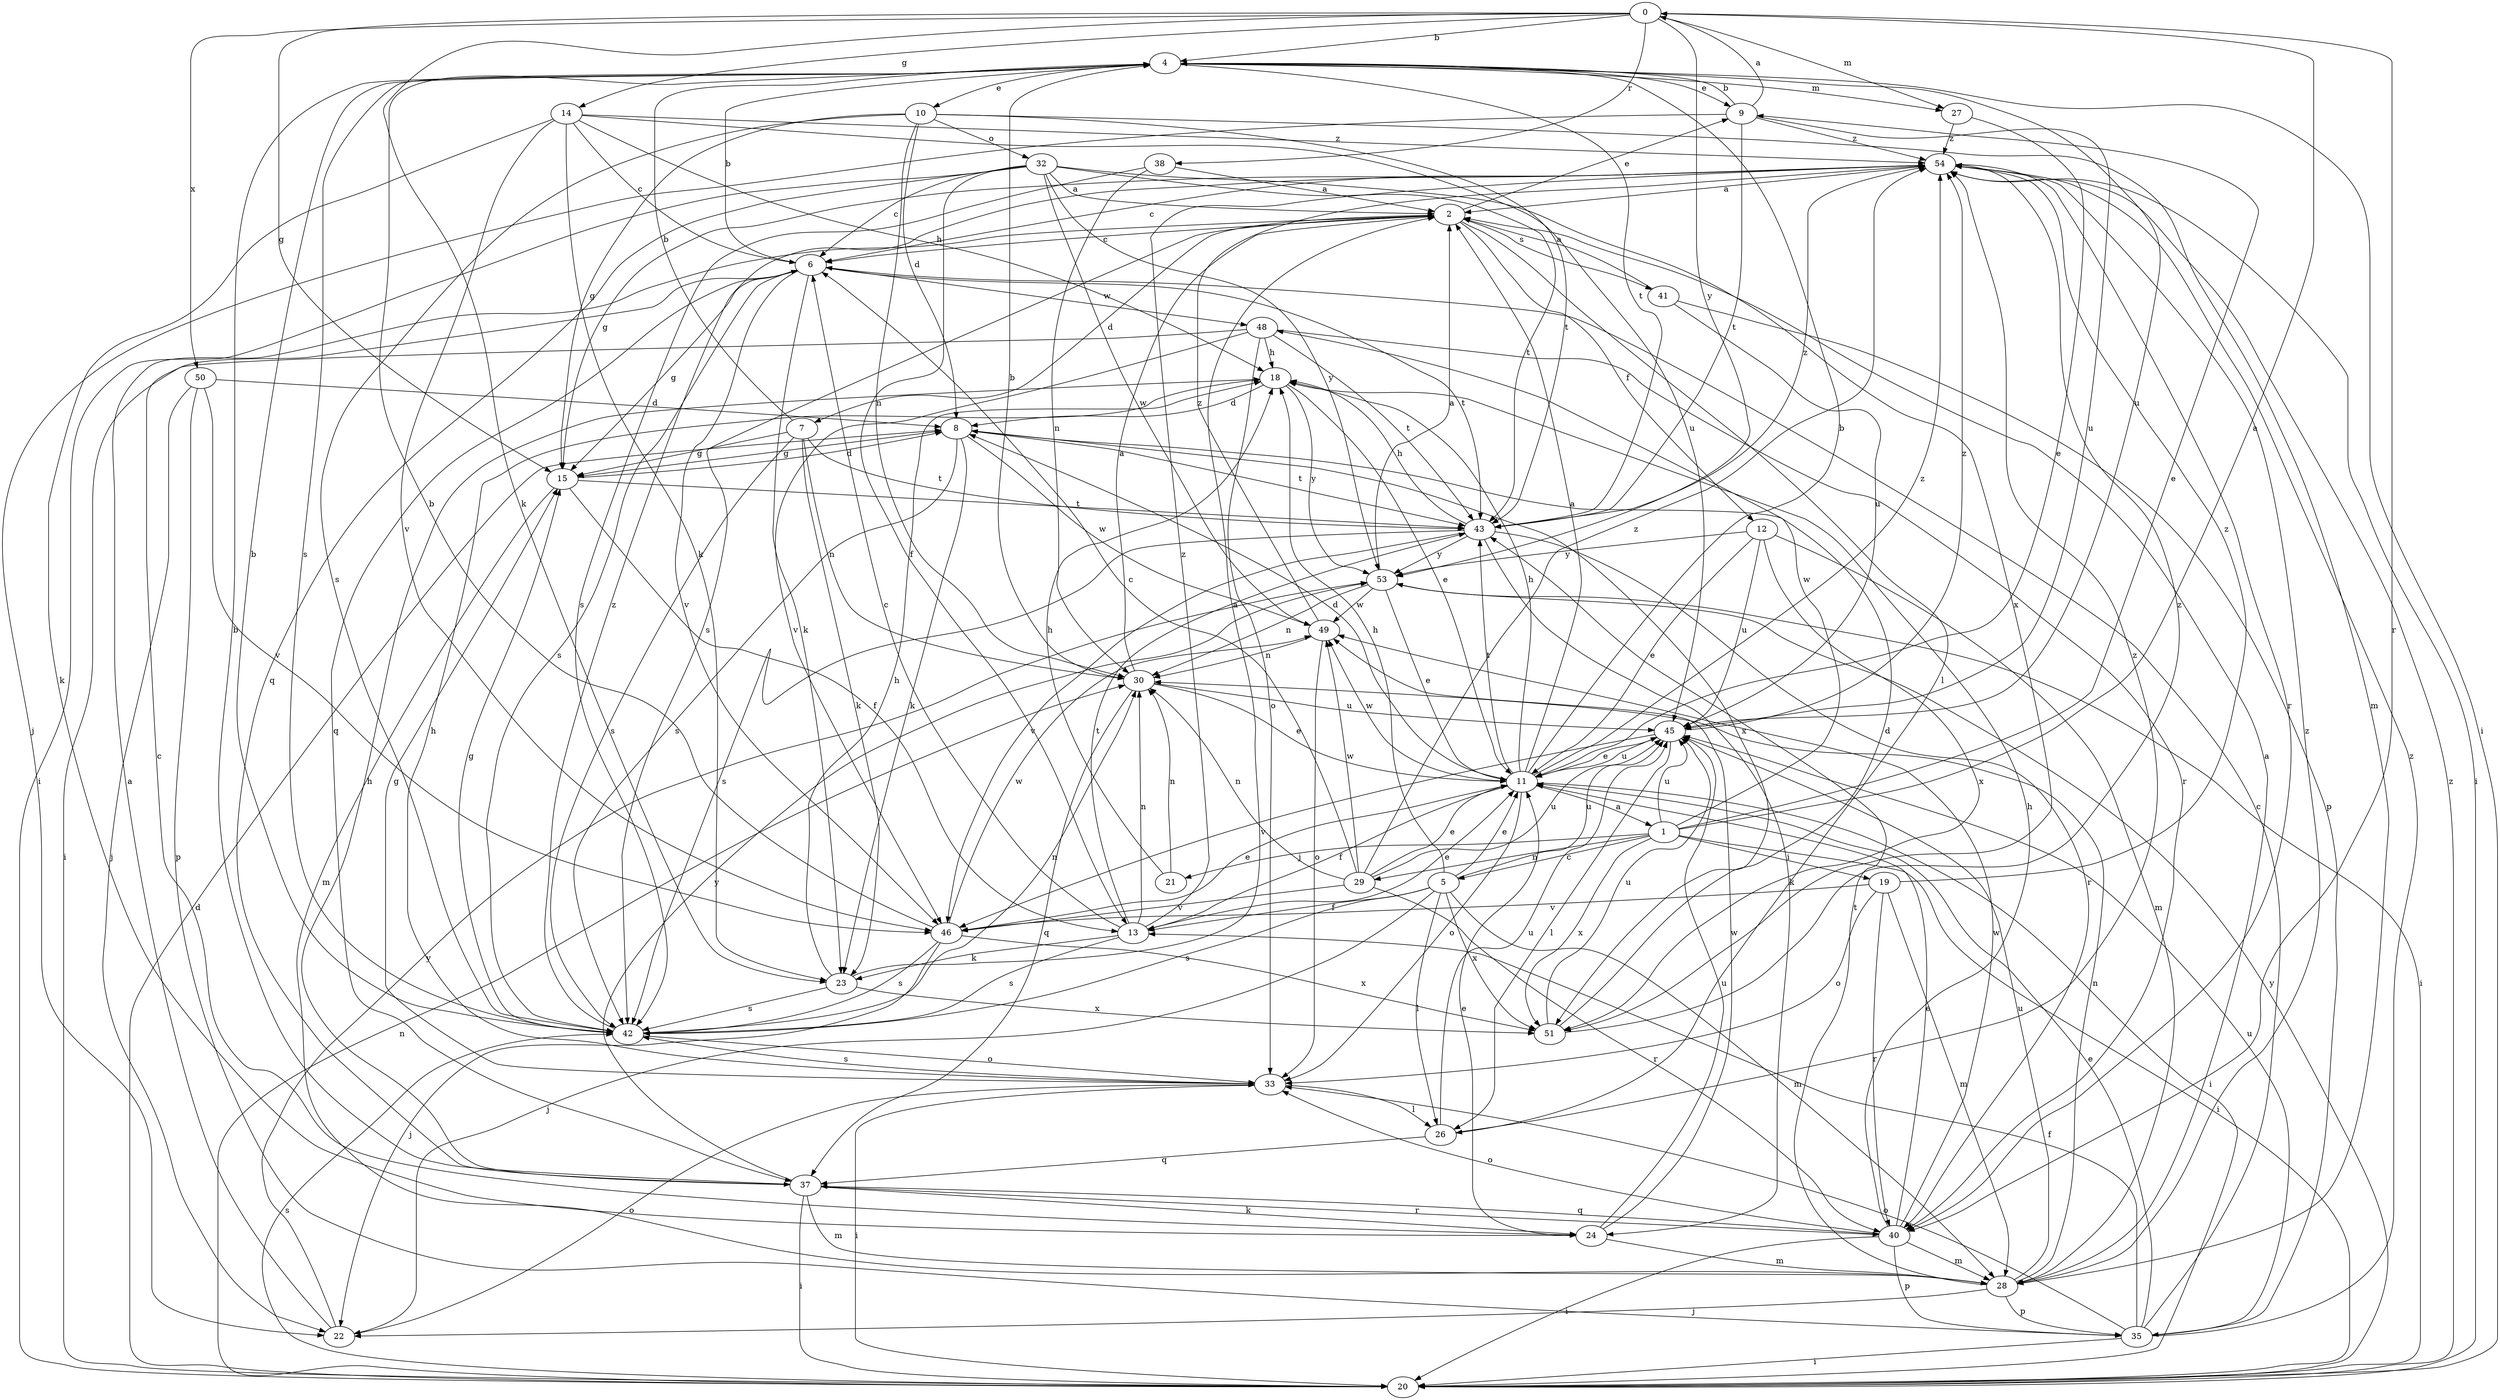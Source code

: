 strict digraph  {
0;
1;
2;
4;
5;
6;
7;
8;
9;
10;
11;
12;
13;
14;
15;
18;
19;
20;
21;
22;
23;
24;
26;
27;
28;
29;
30;
32;
33;
35;
37;
38;
40;
41;
42;
43;
45;
46;
48;
49;
50;
51;
53;
54;
0 -> 4  [label=b];
0 -> 14  [label=g];
0 -> 15  [label=g];
0 -> 23  [label=k];
0 -> 27  [label=m];
0 -> 38  [label=r];
0 -> 40  [label=r];
0 -> 50  [label=x];
0 -> 53  [label=y];
1 -> 0  [label=a];
1 -> 5  [label=c];
1 -> 9  [label=e];
1 -> 19  [label=i];
1 -> 20  [label=i];
1 -> 21  [label=j];
1 -> 29  [label=n];
1 -> 45  [label=u];
1 -> 48  [label=w];
1 -> 51  [label=x];
2 -> 6  [label=c];
2 -> 7  [label=d];
2 -> 9  [label=e];
2 -> 12  [label=f];
2 -> 26  [label=l];
2 -> 41  [label=s];
2 -> 42  [label=s];
4 -> 9  [label=e];
4 -> 10  [label=e];
4 -> 20  [label=i];
4 -> 27  [label=m];
4 -> 42  [label=s];
4 -> 43  [label=t];
4 -> 45  [label=u];
5 -> 11  [label=e];
5 -> 13  [label=f];
5 -> 18  [label=h];
5 -> 22  [label=j];
5 -> 26  [label=l];
5 -> 28  [label=m];
5 -> 42  [label=s];
5 -> 45  [label=u];
5 -> 51  [label=x];
6 -> 4  [label=b];
6 -> 15  [label=g];
6 -> 23  [label=k];
6 -> 37  [label=q];
6 -> 42  [label=s];
6 -> 43  [label=t];
6 -> 46  [label=v];
6 -> 48  [label=w];
7 -> 4  [label=b];
7 -> 15  [label=g];
7 -> 23  [label=k];
7 -> 30  [label=n];
7 -> 42  [label=s];
7 -> 43  [label=t];
8 -> 15  [label=g];
8 -> 23  [label=k];
8 -> 42  [label=s];
8 -> 43  [label=t];
8 -> 49  [label=w];
8 -> 51  [label=x];
9 -> 0  [label=a];
9 -> 4  [label=b];
9 -> 22  [label=j];
9 -> 43  [label=t];
9 -> 45  [label=u];
9 -> 54  [label=z];
10 -> 8  [label=d];
10 -> 15  [label=g];
10 -> 28  [label=m];
10 -> 30  [label=n];
10 -> 32  [label=o];
10 -> 42  [label=s];
10 -> 43  [label=t];
11 -> 1  [label=a];
11 -> 2  [label=a];
11 -> 4  [label=b];
11 -> 8  [label=d];
11 -> 13  [label=f];
11 -> 18  [label=h];
11 -> 20  [label=i];
11 -> 33  [label=o];
11 -> 43  [label=t];
11 -> 45  [label=u];
11 -> 49  [label=w];
11 -> 54  [label=z];
12 -> 11  [label=e];
12 -> 28  [label=m];
12 -> 45  [label=u];
12 -> 51  [label=x];
12 -> 53  [label=y];
13 -> 6  [label=c];
13 -> 11  [label=e];
13 -> 23  [label=k];
13 -> 30  [label=n];
13 -> 42  [label=s];
13 -> 43  [label=t];
13 -> 54  [label=z];
14 -> 6  [label=c];
14 -> 18  [label=h];
14 -> 23  [label=k];
14 -> 24  [label=k];
14 -> 45  [label=u];
14 -> 46  [label=v];
14 -> 54  [label=z];
15 -> 8  [label=d];
15 -> 13  [label=f];
15 -> 28  [label=m];
15 -> 43  [label=t];
18 -> 8  [label=d];
18 -> 11  [label=e];
18 -> 53  [label=y];
19 -> 28  [label=m];
19 -> 33  [label=o];
19 -> 40  [label=r];
19 -> 46  [label=v];
19 -> 54  [label=z];
20 -> 8  [label=d];
20 -> 30  [label=n];
20 -> 42  [label=s];
20 -> 53  [label=y];
20 -> 54  [label=z];
21 -> 18  [label=h];
21 -> 30  [label=n];
22 -> 2  [label=a];
22 -> 33  [label=o];
22 -> 53  [label=y];
23 -> 2  [label=a];
23 -> 18  [label=h];
23 -> 42  [label=s];
23 -> 51  [label=x];
24 -> 6  [label=c];
24 -> 11  [label=e];
24 -> 28  [label=m];
24 -> 45  [label=u];
24 -> 49  [label=w];
26 -> 37  [label=q];
26 -> 45  [label=u];
26 -> 54  [label=z];
27 -> 11  [label=e];
27 -> 54  [label=z];
28 -> 2  [label=a];
28 -> 22  [label=j];
28 -> 30  [label=n];
28 -> 35  [label=p];
28 -> 43  [label=t];
28 -> 45  [label=u];
28 -> 54  [label=z];
29 -> 6  [label=c];
29 -> 11  [label=e];
29 -> 30  [label=n];
29 -> 40  [label=r];
29 -> 45  [label=u];
29 -> 46  [label=v];
29 -> 49  [label=w];
29 -> 54  [label=z];
30 -> 2  [label=a];
30 -> 4  [label=b];
30 -> 11  [label=e];
30 -> 37  [label=q];
30 -> 45  [label=u];
32 -> 2  [label=a];
32 -> 6  [label=c];
32 -> 13  [label=f];
32 -> 20  [label=i];
32 -> 37  [label=q];
32 -> 43  [label=t];
32 -> 49  [label=w];
32 -> 51  [label=x];
32 -> 53  [label=y];
33 -> 15  [label=g];
33 -> 18  [label=h];
33 -> 20  [label=i];
33 -> 26  [label=l];
33 -> 42  [label=s];
35 -> 6  [label=c];
35 -> 11  [label=e];
35 -> 13  [label=f];
35 -> 20  [label=i];
35 -> 33  [label=o];
35 -> 45  [label=u];
35 -> 54  [label=z];
37 -> 4  [label=b];
37 -> 18  [label=h];
37 -> 20  [label=i];
37 -> 24  [label=k];
37 -> 28  [label=m];
37 -> 40  [label=r];
37 -> 53  [label=y];
38 -> 2  [label=a];
38 -> 30  [label=n];
38 -> 42  [label=s];
40 -> 11  [label=e];
40 -> 18  [label=h];
40 -> 20  [label=i];
40 -> 28  [label=m];
40 -> 33  [label=o];
40 -> 35  [label=p];
40 -> 37  [label=q];
40 -> 49  [label=w];
41 -> 2  [label=a];
41 -> 35  [label=p];
41 -> 45  [label=u];
42 -> 4  [label=b];
42 -> 15  [label=g];
42 -> 30  [label=n];
42 -> 33  [label=o];
42 -> 54  [label=z];
43 -> 18  [label=h];
43 -> 24  [label=k];
43 -> 40  [label=r];
43 -> 42  [label=s];
43 -> 46  [label=v];
43 -> 53  [label=y];
43 -> 54  [label=z];
45 -> 11  [label=e];
45 -> 26  [label=l];
45 -> 46  [label=v];
45 -> 54  [label=z];
46 -> 4  [label=b];
46 -> 11  [label=e];
46 -> 22  [label=j];
46 -> 42  [label=s];
46 -> 49  [label=w];
46 -> 51  [label=x];
48 -> 18  [label=h];
48 -> 20  [label=i];
48 -> 33  [label=o];
48 -> 40  [label=r];
48 -> 43  [label=t];
48 -> 46  [label=v];
49 -> 30  [label=n];
49 -> 33  [label=o];
49 -> 54  [label=z];
50 -> 8  [label=d];
50 -> 22  [label=j];
50 -> 35  [label=p];
50 -> 46  [label=v];
51 -> 8  [label=d];
51 -> 45  [label=u];
51 -> 54  [label=z];
53 -> 2  [label=a];
53 -> 11  [label=e];
53 -> 20  [label=i];
53 -> 30  [label=n];
53 -> 49  [label=w];
54 -> 2  [label=a];
54 -> 6  [label=c];
54 -> 15  [label=g];
54 -> 20  [label=i];
54 -> 40  [label=r];
}

